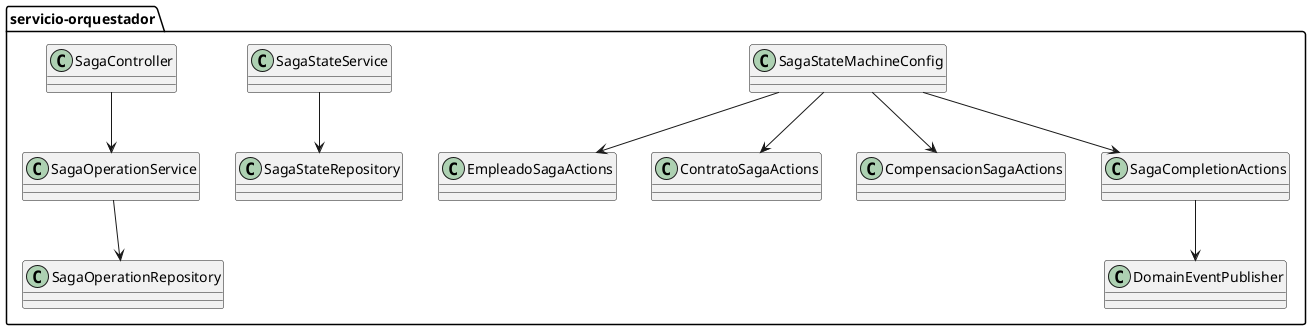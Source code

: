@startuml
package "servicio-orquestador" {
  class SagaStateMachineConfig
  class EmpleadoSagaActions
  class ContratoSagaActions
  class CompensacionSagaActions
  class SagaCompletionActions
  class SagaOperationService
  class SagaStateService
  class DomainEventPublisher
  class SagaController
  SagaController --> SagaOperationService
  SagaStateMachineConfig --> EmpleadoSagaActions
  SagaStateMachineConfig --> ContratoSagaActions
  SagaStateMachineConfig --> CompensacionSagaActions
  SagaStateMachineConfig --> SagaCompletionActions
  SagaCompletionActions --> DomainEventPublisher
  SagaOperationService --> SagaOperationRepository
  SagaStateService --> SagaStateRepository
}
@enduml
